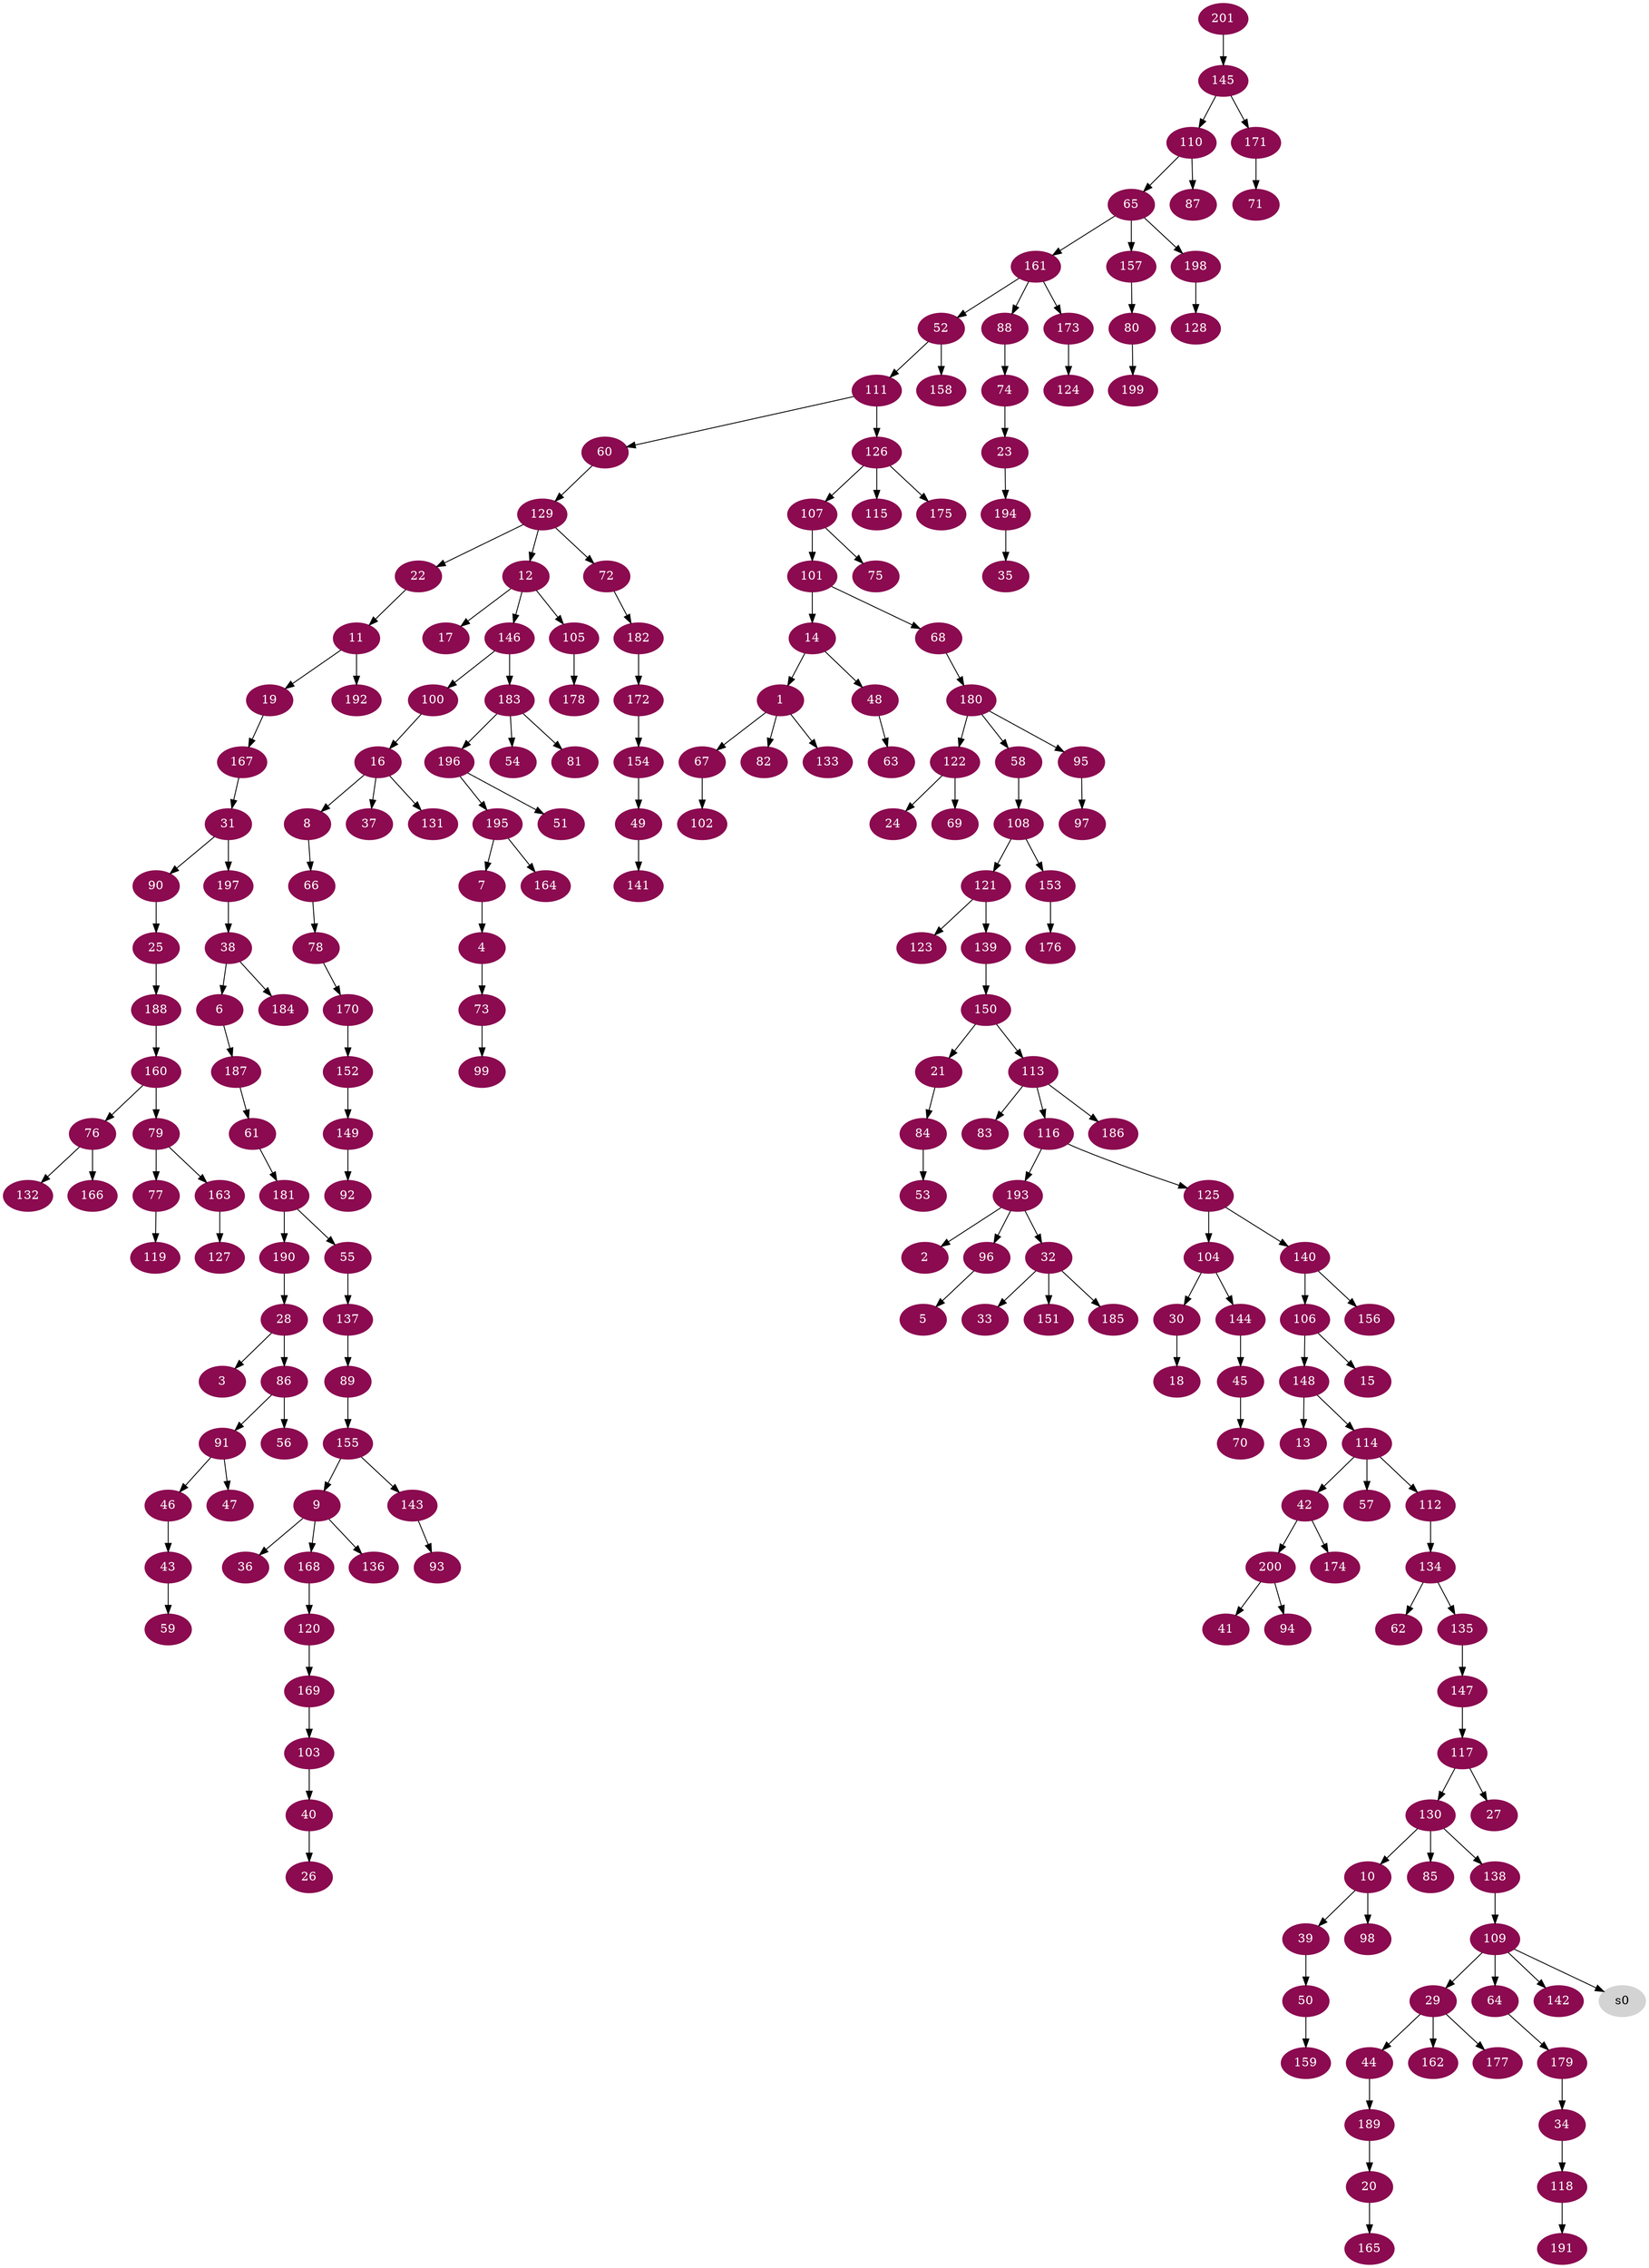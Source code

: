 digraph G {
node [color=deeppink4, style=filled, fontcolor=white];
14 -> 1;
193 -> 2;
28 -> 3;
7 -> 4;
96 -> 5;
38 -> 6;
195 -> 7;
16 -> 8;
155 -> 9;
130 -> 10;
22 -> 11;
129 -> 12;
148 -> 13;
101 -> 14;
106 -> 15;
100 -> 16;
12 -> 17;
30 -> 18;
11 -> 19;
189 -> 20;
150 -> 21;
129 -> 22;
74 -> 23;
122 -> 24;
90 -> 25;
40 -> 26;
117 -> 27;
190 -> 28;
109 -> 29;
104 -> 30;
167 -> 31;
193 -> 32;
32 -> 33;
179 -> 34;
194 -> 35;
9 -> 36;
16 -> 37;
197 -> 38;
10 -> 39;
103 -> 40;
200 -> 41;
114 -> 42;
46 -> 43;
29 -> 44;
144 -> 45;
91 -> 46;
91 -> 47;
14 -> 48;
154 -> 49;
39 -> 50;
196 -> 51;
161 -> 52;
84 -> 53;
183 -> 54;
181 -> 55;
86 -> 56;
114 -> 57;
180 -> 58;
43 -> 59;
111 -> 60;
187 -> 61;
134 -> 62;
48 -> 63;
109 -> 64;
110 -> 65;
8 -> 66;
1 -> 67;
101 -> 68;
122 -> 69;
45 -> 70;
171 -> 71;
129 -> 72;
4 -> 73;
88 -> 74;
107 -> 75;
160 -> 76;
79 -> 77;
66 -> 78;
160 -> 79;
157 -> 80;
183 -> 81;
1 -> 82;
113 -> 83;
21 -> 84;
130 -> 85;
28 -> 86;
110 -> 87;
161 -> 88;
137 -> 89;
31 -> 90;
86 -> 91;
149 -> 92;
143 -> 93;
200 -> 94;
180 -> 95;
193 -> 96;
95 -> 97;
10 -> 98;
73 -> 99;
146 -> 100;
107 -> 101;
67 -> 102;
169 -> 103;
125 -> 104;
12 -> 105;
140 -> 106;
126 -> 107;
58 -> 108;
138 -> 109;
145 -> 110;
52 -> 111;
114 -> 112;
150 -> 113;
148 -> 114;
126 -> 115;
113 -> 116;
147 -> 117;
34 -> 118;
77 -> 119;
168 -> 120;
108 -> 121;
180 -> 122;
121 -> 123;
173 -> 124;
116 -> 125;
111 -> 126;
163 -> 127;
198 -> 128;
60 -> 129;
117 -> 130;
16 -> 131;
76 -> 132;
1 -> 133;
112 -> 134;
134 -> 135;
9 -> 136;
55 -> 137;
130 -> 138;
121 -> 139;
125 -> 140;
49 -> 141;
109 -> 142;
155 -> 143;
104 -> 144;
201 -> 145;
12 -> 146;
135 -> 147;
106 -> 148;
152 -> 149;
139 -> 150;
32 -> 151;
170 -> 152;
108 -> 153;
172 -> 154;
89 -> 155;
140 -> 156;
65 -> 157;
52 -> 158;
50 -> 159;
188 -> 160;
65 -> 161;
29 -> 162;
79 -> 163;
195 -> 164;
20 -> 165;
76 -> 166;
19 -> 167;
9 -> 168;
120 -> 169;
78 -> 170;
145 -> 171;
182 -> 172;
161 -> 173;
42 -> 174;
126 -> 175;
153 -> 176;
29 -> 177;
105 -> 178;
64 -> 179;
68 -> 180;
61 -> 181;
72 -> 182;
146 -> 183;
38 -> 184;
32 -> 185;
113 -> 186;
6 -> 187;
25 -> 188;
44 -> 189;
181 -> 190;
118 -> 191;
11 -> 192;
116 -> 193;
23 -> 194;
196 -> 195;
183 -> 196;
31 -> 197;
65 -> 198;
80 -> 199;
42 -> 200;
node [color=lightgrey, style=filled, fontcolor=black];
109 -> s0;
}
